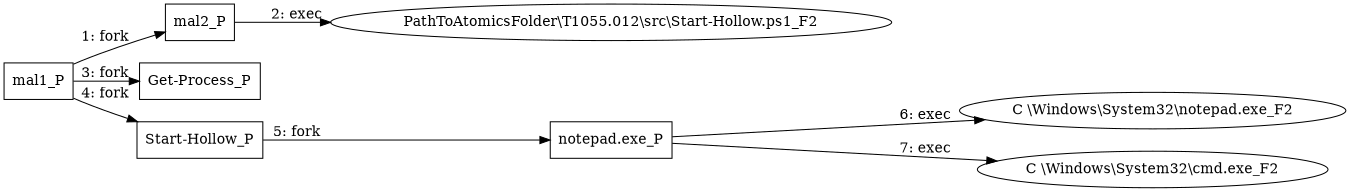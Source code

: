 digraph "T1055.012" {
rankdir="LR"
size="9"
fixedsize="false"
splines="true"
nodesep=0.3
ranksep=0
fontsize=10
overlap="scalexy"
engine= "neato"
	"mal1_P" [node_type=Process shape=box]
	"mal2_P" [node_type=Process shape=box]
	"Get-Process_P" [node_type=Process shape=box]
	"Start-Hollow_P" [node_type=Process shape=box]
	"notepad.exe_P" [node_type=Process shape=box]
	"PathToAtomicsFolder\\T1055.012\\src\\Start-Hollow.ps1_F2" [node_type=File shape=ellipse]
	"C \\Windows\\System32\\notepad.exe_F2" [node_type=File shape=ellipse]
	"C \\Windows\\System32\\cmd.exe_F2" [node_type=File shape=ellipse]
	"mal1_P" -> "mal2_P" [label="1: fork"]
	"mal2_P" -> "PathToAtomicsFolder\\T1055.012\\src\\Start-Hollow.ps1_F2" [label="2: exec"]
	"mal1_P" -> "Get-Process_P" [label="3: fork"]
	"mal1_P" -> "Start-Hollow_P" [label="4: fork"]
	"Start-Hollow_P" -> "notepad.exe_P" [label="5: fork"]
	"notepad.exe_P" -> "C \\Windows\\System32\\notepad.exe_F2" [label="6: exec"]
	"notepad.exe_P" -> "C \\Windows\\System32\\cmd.exe_F2" [label="7: exec"]
}
